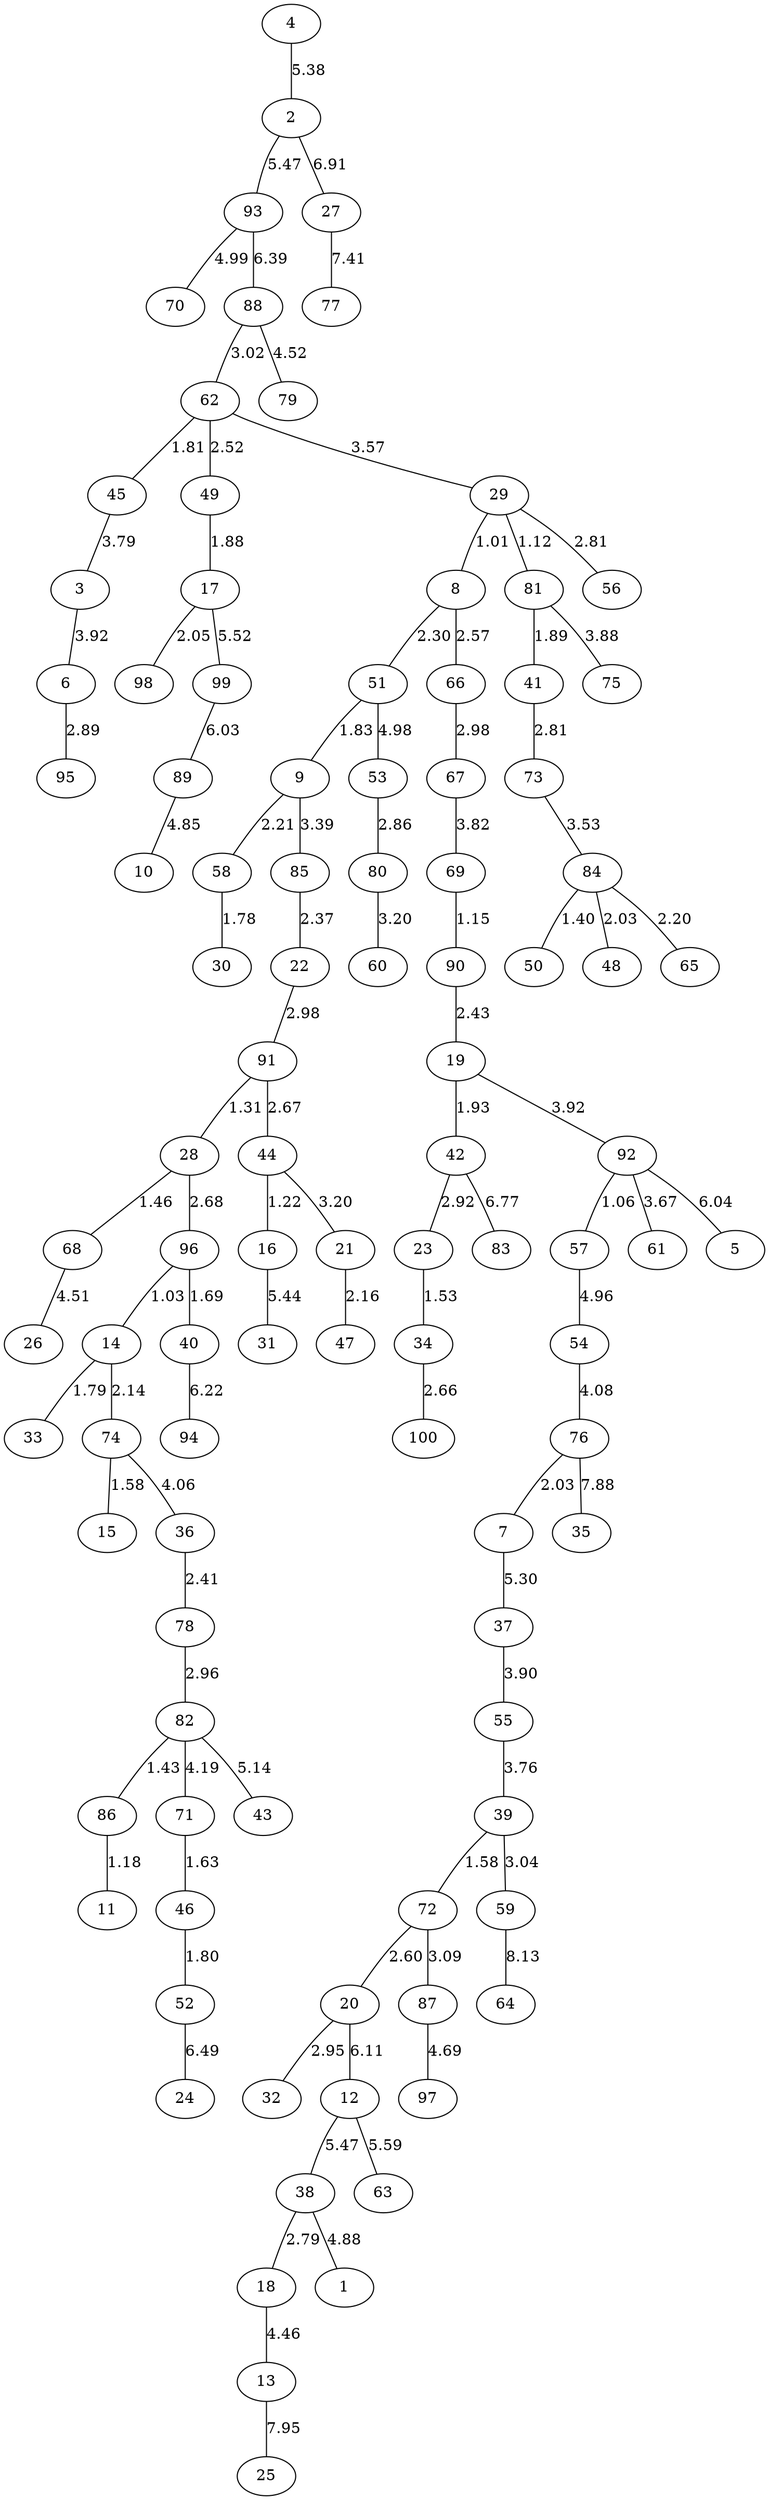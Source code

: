 graph {
4--2[label=5.38]
2--93[label=5.47]
93--70[label=4.99]
93--88[label=6.39]
88--62[label=3.02]
62--45[label=1.81]
62--49[label=2.52]
49--17[label=1.88]
17--98[label=2.05]
62--29[label=3.57]
29--8[label=1.01]
29--81[label=1.12]
81--41[label=1.89]
8--51[label=2.30]
51--9[label=1.83]
9--58[label=2.21]
58--30[label=1.78]
8--66[label=2.57]
29--56[label=2.81]
41--73[label=2.81]
66--67[label=2.98]
9--85[label=3.39]
85--22[label=2.37]
22--91[label=2.98]
91--28[label=1.31]
28--68[label=1.46]
91--44[label=2.67]
44--16[label=1.22]
28--96[label=2.68]
96--14[label=1.03]
96--40[label=1.69]
14--33[label=1.79]
14--74[label=2.14]
74--15[label=1.58]
44--21[label=3.20]
21--47[label=2.16]
73--84[label=3.53]
84--50[label=1.40]
84--48[label=2.03]
84--65[label=2.20]
45--3[label=3.79]
67--69[label=3.82]
69--90[label=1.15]
90--19[label=2.43]
19--42[label=1.93]
42--23[label=2.92]
23--34[label=1.53]
34--100[label=2.66]
81--75[label=3.88]
19--92[label=3.92]
92--57[label=1.06]
92--61[label=3.67]
3--6[label=3.92]
6--95[label=2.89]
74--36[label=4.06]
36--78[label=2.41]
78--82[label=2.96]
82--86[label=1.43]
86--11[label=1.18]
82--71[label=4.19]
71--46[label=1.63]
46--52[label=1.80]
68--26[label=4.51]
88--79[label=4.52]
57--54[label=4.96]
54--76[label=4.08]
76--7[label=2.03]
51--53[label=4.98]
53--80[label=2.86]
80--60[label=3.20]
82--43[label=5.14]
7--37[label=5.30]
37--55[label=3.90]
55--39[label=3.76]
39--72[label=1.58]
72--20[label=2.60]
20--32[label=2.95]
39--59[label=3.04]
72--87[label=3.09]
87--97[label=4.69]
16--31[label=5.44]
17--99[label=5.52]
99--89[label=6.03]
89--10[label=4.85]
92--5[label=6.04]
20--12[label=6.11]
12--38[label=5.47]
38--18[label=2.79]
18--13[label=4.46]
38--1[label=4.88]
12--63[label=5.59]
40--94[label=6.22]
52--24[label=6.49]
42--83[label=6.77]
2--27[label=6.91]
27--77[label=7.41]
76--35[label=7.88]
13--25[label=7.95]
59--64[label=8.13]
}
